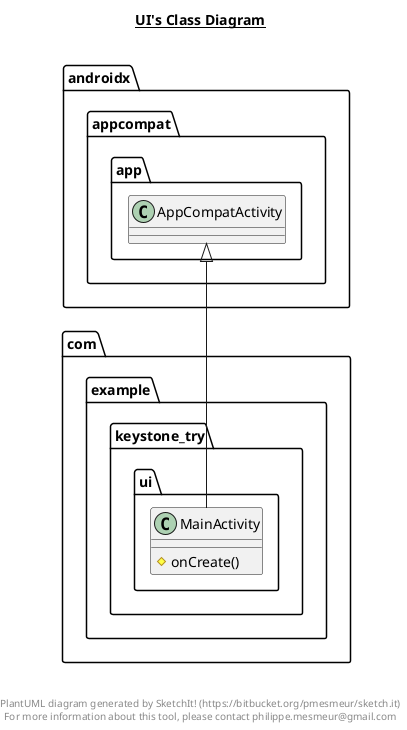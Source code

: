 @startuml

title __UI's Class Diagram__\n

  namespace com.example.keystone_try {
    namespace ui {
      class com.example.keystone_try.ui.MainActivity {
          # onCreate()
      }
    }
  }
  

  com.example.keystone_try.ui.MainActivity -up-|> androidx.appcompat.app.AppCompatActivity


right footer


PlantUML diagram generated by SketchIt! (https://bitbucket.org/pmesmeur/sketch.it)
For more information about this tool, please contact philippe.mesmeur@gmail.com
endfooter

@enduml
